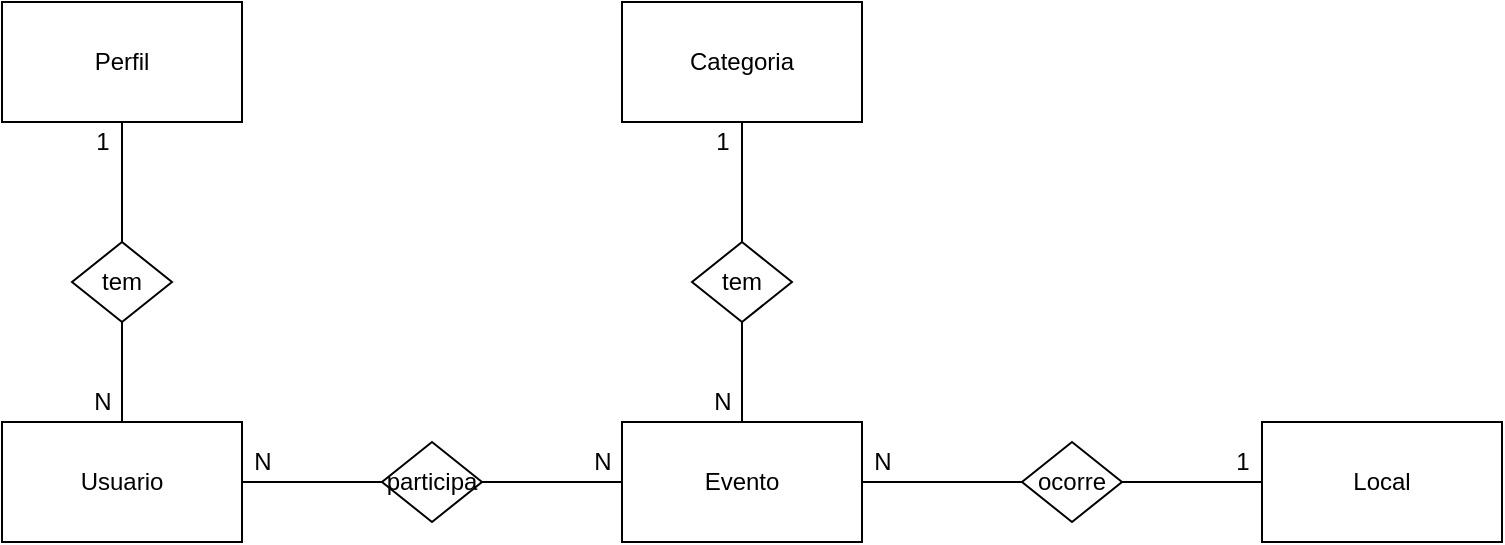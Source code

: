 <mxfile version="13.5.9" type="device"><diagram id="EcjNTnodgcMRkF94-gI9" name="Page-1"><mxGraphModel dx="827" dy="425" grid="1" gridSize="10" guides="1" tooltips="1" connect="1" arrows="1" fold="1" page="1" pageScale="1" pageWidth="827" pageHeight="1169" math="0" shadow="0"><root><mxCell id="0"/><mxCell id="1" parent="0"/><mxCell id="21CILbBsfIA7yU2cFyGf-1" value="Perfil" style="rounded=0;whiteSpace=wrap;html=1;" vertex="1" parent="1"><mxGeometry x="10" y="10" width="120" height="60" as="geometry"/></mxCell><mxCell id="21CILbBsfIA7yU2cFyGf-2" value="Categoria" style="rounded=0;whiteSpace=wrap;html=1;" vertex="1" parent="1"><mxGeometry x="320" y="10" width="120" height="60" as="geometry"/></mxCell><mxCell id="21CILbBsfIA7yU2cFyGf-25" style="edgeStyle=orthogonalEdgeStyle;rounded=0;orthogonalLoop=1;jettySize=auto;html=1;exitX=1;exitY=0.5;exitDx=0;exitDy=0;entryX=0;entryY=0.5;entryDx=0;entryDy=0;startArrow=none;startFill=0;endArrow=none;endFill=0;" edge="1" parent="1" source="21CILbBsfIA7yU2cFyGf-3" target="21CILbBsfIA7yU2cFyGf-23"><mxGeometry relative="1" as="geometry"/></mxCell><mxCell id="21CILbBsfIA7yU2cFyGf-3" value="Usuario" style="rounded=0;whiteSpace=wrap;html=1;" vertex="1" parent="1"><mxGeometry x="10" y="220" width="120" height="60" as="geometry"/></mxCell><mxCell id="21CILbBsfIA7yU2cFyGf-19" style="edgeStyle=orthogonalEdgeStyle;rounded=0;orthogonalLoop=1;jettySize=auto;html=1;exitX=1;exitY=0.5;exitDx=0;exitDy=0;entryX=0;entryY=0.5;entryDx=0;entryDy=0;startArrow=none;startFill=0;endArrow=none;endFill=0;" edge="1" parent="1" source="21CILbBsfIA7yU2cFyGf-4" target="21CILbBsfIA7yU2cFyGf-18"><mxGeometry relative="1" as="geometry"/></mxCell><mxCell id="21CILbBsfIA7yU2cFyGf-4" value="Evento" style="rounded=0;whiteSpace=wrap;html=1;" vertex="1" parent="1"><mxGeometry x="320" y="220" width="120" height="60" as="geometry"/></mxCell><mxCell id="21CILbBsfIA7yU2cFyGf-6" style="edgeStyle=orthogonalEdgeStyle;rounded=0;orthogonalLoop=1;jettySize=auto;html=1;exitX=0.5;exitY=0;exitDx=0;exitDy=0;entryX=0.5;entryY=1;entryDx=0;entryDy=0;strokeColor=none;" edge="1" parent="1" source="21CILbBsfIA7yU2cFyGf-5" target="21CILbBsfIA7yU2cFyGf-1"><mxGeometry relative="1" as="geometry"/></mxCell><mxCell id="21CILbBsfIA7yU2cFyGf-8" style="edgeStyle=orthogonalEdgeStyle;rounded=0;orthogonalLoop=1;jettySize=auto;html=1;exitX=0.5;exitY=0;exitDx=0;exitDy=0;startArrow=none;startFill=0;endArrow=none;endFill=0;" edge="1" parent="1" source="21CILbBsfIA7yU2cFyGf-5"><mxGeometry relative="1" as="geometry"><mxPoint x="70" y="70" as="targetPoint"/></mxGeometry></mxCell><mxCell id="21CILbBsfIA7yU2cFyGf-9" style="edgeStyle=orthogonalEdgeStyle;rounded=0;orthogonalLoop=1;jettySize=auto;html=1;exitX=0.5;exitY=1;exitDx=0;exitDy=0;entryX=0.5;entryY=0;entryDx=0;entryDy=0;startArrow=none;startFill=0;endArrow=none;endFill=0;" edge="1" parent="1" source="21CILbBsfIA7yU2cFyGf-5" target="21CILbBsfIA7yU2cFyGf-3"><mxGeometry relative="1" as="geometry"/></mxCell><mxCell id="21CILbBsfIA7yU2cFyGf-5" value="tem" style="rhombus;whiteSpace=wrap;html=1;" vertex="1" parent="1"><mxGeometry x="45" y="130" width="50" height="40" as="geometry"/></mxCell><mxCell id="21CILbBsfIA7yU2cFyGf-10" value="Local" style="rounded=0;whiteSpace=wrap;html=1;" vertex="1" parent="1"><mxGeometry x="640" y="220" width="120" height="60" as="geometry"/></mxCell><mxCell id="21CILbBsfIA7yU2cFyGf-11" value="1" style="text;html=1;align=center;verticalAlign=middle;resizable=0;points=[];autosize=1;" vertex="1" parent="1"><mxGeometry x="50" y="70" width="20" height="20" as="geometry"/></mxCell><mxCell id="21CILbBsfIA7yU2cFyGf-12" value="N" style="text;html=1;align=center;verticalAlign=middle;resizable=0;points=[];autosize=1;" vertex="1" parent="1"><mxGeometry x="50" y="200" width="20" height="20" as="geometry"/></mxCell><mxCell id="21CILbBsfIA7yU2cFyGf-14" style="edgeStyle=orthogonalEdgeStyle;rounded=0;orthogonalLoop=1;jettySize=auto;html=1;exitX=0.5;exitY=0;exitDx=0;exitDy=0;entryX=0.5;entryY=1;entryDx=0;entryDy=0;startArrow=none;startFill=0;endArrow=none;endFill=0;" edge="1" parent="1" source="21CILbBsfIA7yU2cFyGf-13" target="21CILbBsfIA7yU2cFyGf-2"><mxGeometry relative="1" as="geometry"/></mxCell><mxCell id="21CILbBsfIA7yU2cFyGf-15" style="edgeStyle=orthogonalEdgeStyle;rounded=0;orthogonalLoop=1;jettySize=auto;html=1;exitX=0.5;exitY=1;exitDx=0;exitDy=0;entryX=0.5;entryY=0;entryDx=0;entryDy=0;startArrow=none;startFill=0;endArrow=none;endFill=0;" edge="1" parent="1" source="21CILbBsfIA7yU2cFyGf-13" target="21CILbBsfIA7yU2cFyGf-4"><mxGeometry relative="1" as="geometry"/></mxCell><mxCell id="21CILbBsfIA7yU2cFyGf-13" value="tem" style="rhombus;whiteSpace=wrap;html=1;" vertex="1" parent="1"><mxGeometry x="355" y="130" width="50" height="40" as="geometry"/></mxCell><mxCell id="21CILbBsfIA7yU2cFyGf-16" value="1" style="text;html=1;align=center;verticalAlign=middle;resizable=0;points=[];autosize=1;" vertex="1" parent="1"><mxGeometry x="360" y="70" width="20" height="20" as="geometry"/></mxCell><mxCell id="21CILbBsfIA7yU2cFyGf-17" value="N" style="text;html=1;align=center;verticalAlign=middle;resizable=0;points=[];autosize=1;" vertex="1" parent="1"><mxGeometry x="360" y="200" width="20" height="20" as="geometry"/></mxCell><mxCell id="21CILbBsfIA7yU2cFyGf-20" style="edgeStyle=orthogonalEdgeStyle;rounded=0;orthogonalLoop=1;jettySize=auto;html=1;exitX=1;exitY=0.5;exitDx=0;exitDy=0;entryX=0;entryY=0.5;entryDx=0;entryDy=0;startArrow=none;startFill=0;endArrow=none;endFill=0;" edge="1" parent="1" source="21CILbBsfIA7yU2cFyGf-18" target="21CILbBsfIA7yU2cFyGf-10"><mxGeometry relative="1" as="geometry"/></mxCell><mxCell id="21CILbBsfIA7yU2cFyGf-18" value="ocorre" style="rhombus;whiteSpace=wrap;html=1;" vertex="1" parent="1"><mxGeometry x="520" y="230" width="50" height="40" as="geometry"/></mxCell><mxCell id="21CILbBsfIA7yU2cFyGf-21" value="N" style="text;html=1;align=center;verticalAlign=middle;resizable=0;points=[];autosize=1;" vertex="1" parent="1"><mxGeometry x="440" y="230" width="20" height="20" as="geometry"/></mxCell><mxCell id="21CILbBsfIA7yU2cFyGf-22" value="1" style="text;html=1;align=center;verticalAlign=middle;resizable=0;points=[];autosize=1;" vertex="1" parent="1"><mxGeometry x="620" y="230" width="20" height="20" as="geometry"/></mxCell><mxCell id="21CILbBsfIA7yU2cFyGf-26" style="edgeStyle=orthogonalEdgeStyle;rounded=0;orthogonalLoop=1;jettySize=auto;html=1;exitX=1;exitY=0.5;exitDx=0;exitDy=0;entryX=0;entryY=0.5;entryDx=0;entryDy=0;startArrow=none;startFill=0;endArrow=none;endFill=0;" edge="1" parent="1" source="21CILbBsfIA7yU2cFyGf-23" target="21CILbBsfIA7yU2cFyGf-4"><mxGeometry relative="1" as="geometry"/></mxCell><mxCell id="21CILbBsfIA7yU2cFyGf-23" value="participa" style="rhombus;whiteSpace=wrap;html=1;" vertex="1" parent="1"><mxGeometry x="200" y="230" width="50" height="40" as="geometry"/></mxCell><mxCell id="21CILbBsfIA7yU2cFyGf-27" value="N" style="text;html=1;align=center;verticalAlign=middle;resizable=0;points=[];autosize=1;" vertex="1" parent="1"><mxGeometry x="300" y="230" width="20" height="20" as="geometry"/></mxCell><mxCell id="21CILbBsfIA7yU2cFyGf-28" value="N" style="text;html=1;align=center;verticalAlign=middle;resizable=0;points=[];autosize=1;" vertex="1" parent="1"><mxGeometry x="130" y="230" width="20" height="20" as="geometry"/></mxCell></root></mxGraphModel></diagram></mxfile>